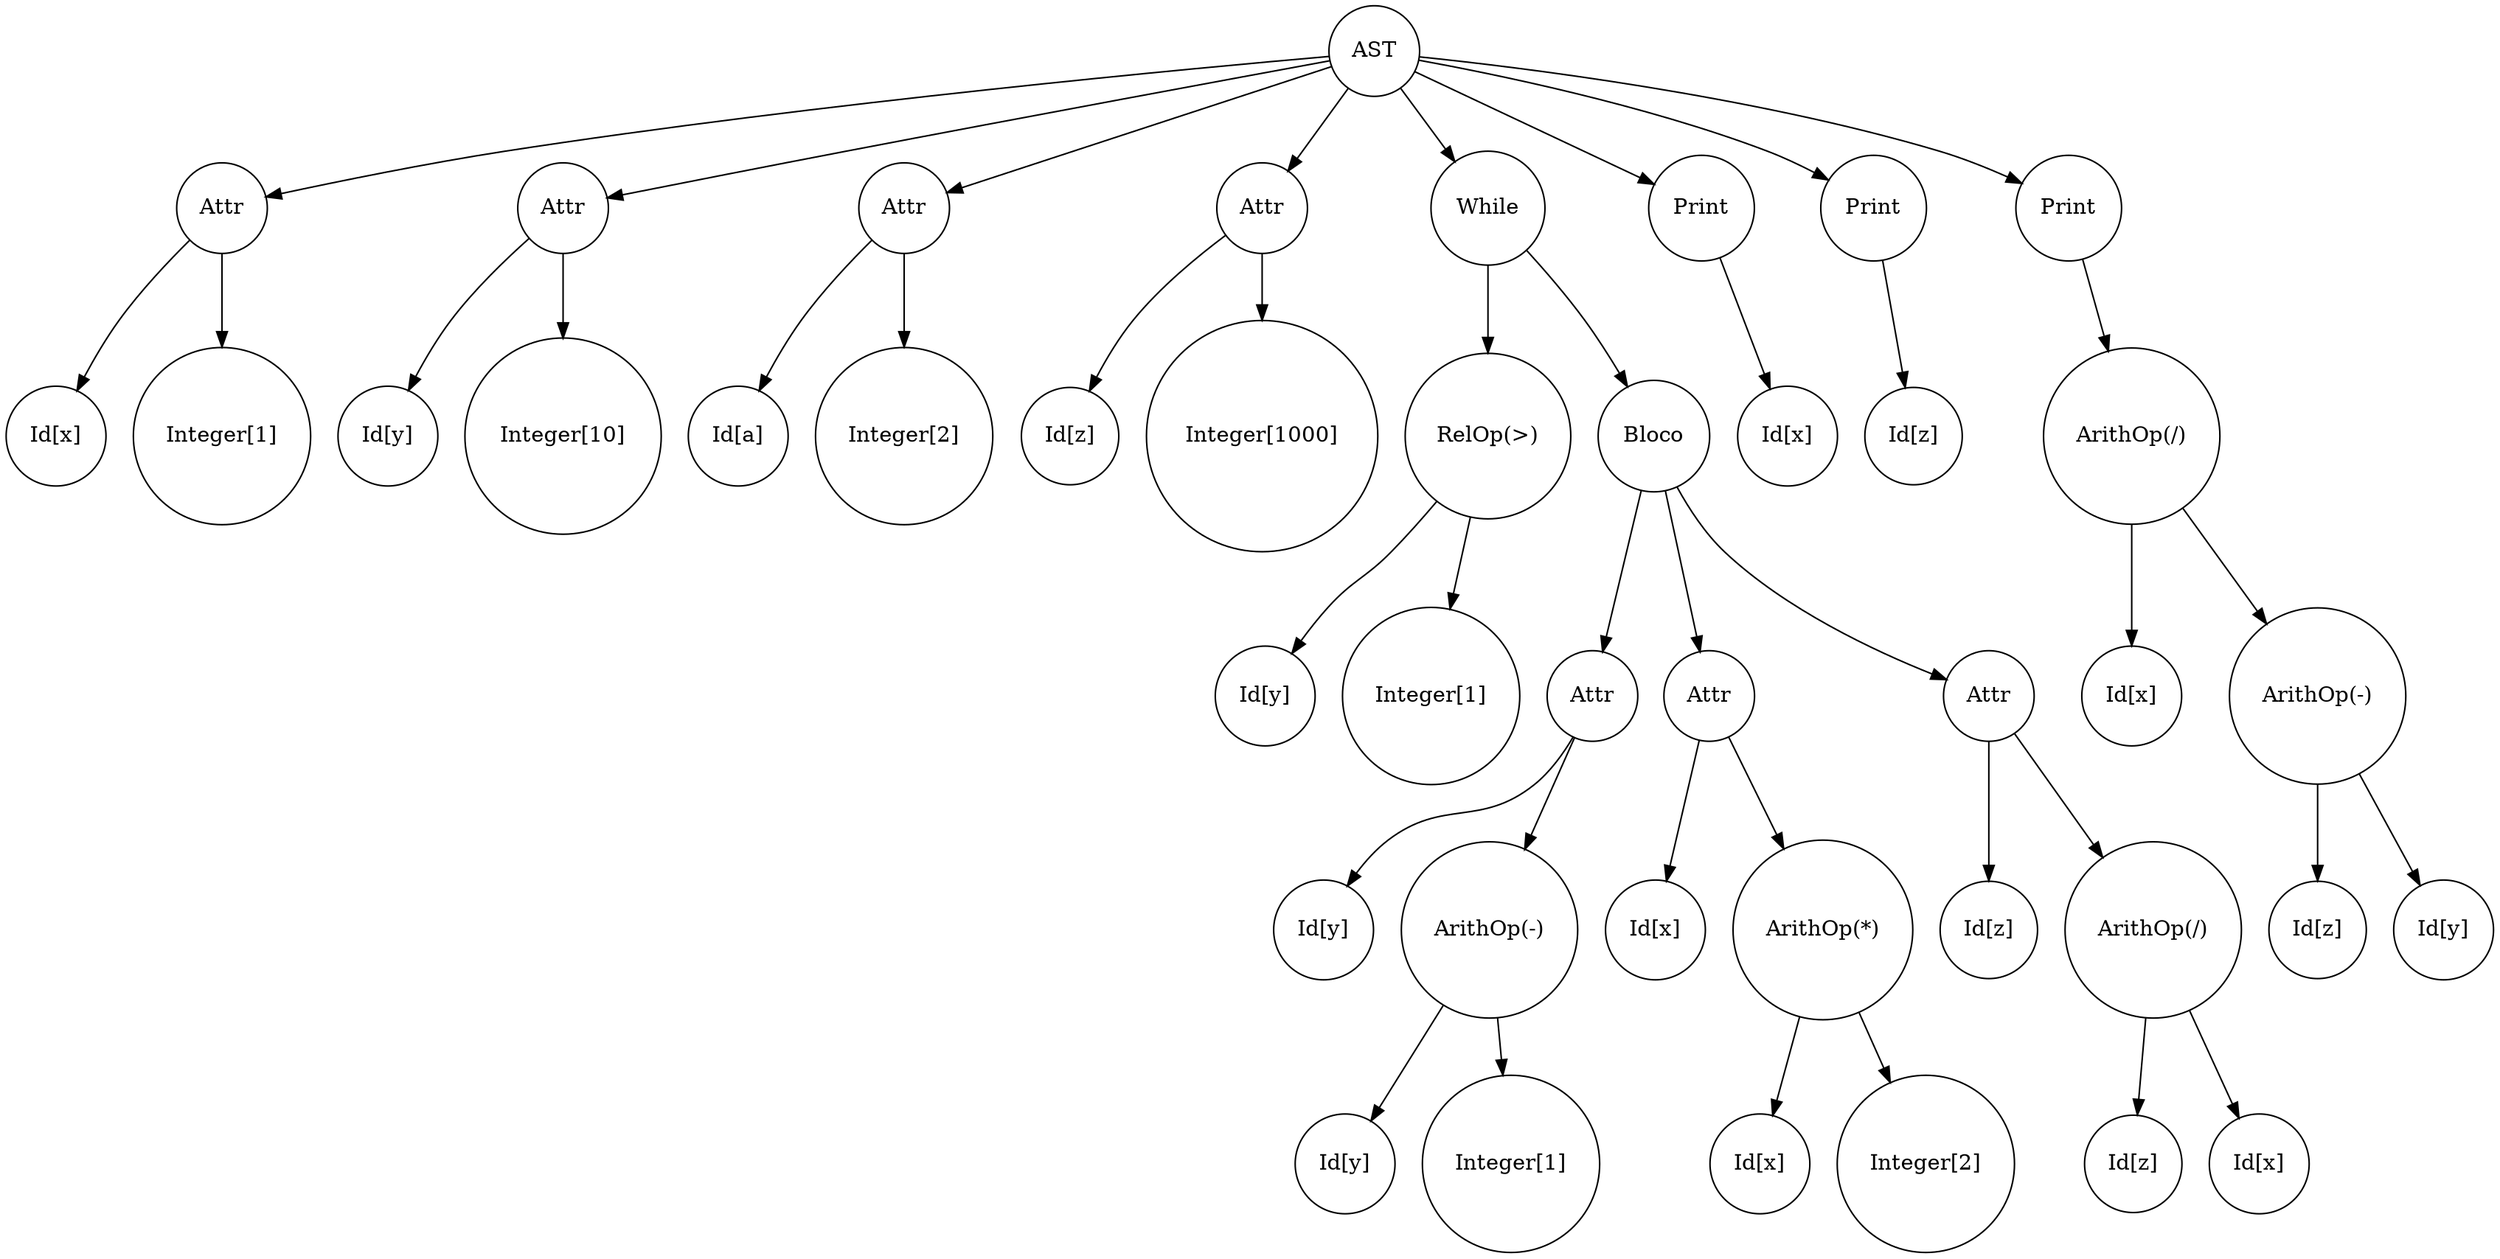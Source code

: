 digraph AST { 
AST01[shape=circle,label="AST"];
Attr12[shape=circle,label="Attr"];
Id23[shape=circle,label="Id[x]"];
Attr12 -> Id23;
Num24[shape=circle,label="Integer[1]"];
Attr12 -> Num24;
AST01 -> Attr12;
Attr15[shape=circle,label="Attr"];
Id26[shape=circle,label="Id[y]"];
Attr15 -> Id26;
Num27[shape=circle,label="Integer[10]"];
Attr15 -> Num27;
AST01 -> Attr15;
Attr18[shape=circle,label="Attr"];
Id29[shape=circle,label="Id[a]"];
Attr18 -> Id29;
Num210[shape=circle,label="Integer[2]"];
Attr18 -> Num210;
AST01 -> Attr18;
Attr111[shape=circle,label="Attr"];
Id212[shape=circle,label="Id[z]"];
Attr111 -> Id212;
Num213[shape=circle,label="Integer[1000]"];
Attr111 -> Num213;
AST01 -> Attr111;
While114[shape=circle,label="While"];
RelOp215[shape=circle,label="RelOp(>)"];
Id316[shape=circle,label="Id[y]"];
RelOp215 -> Id316;
Num317[shape=circle,label="Integer[1]"];
RelOp215 -> Num317;
While114 -> RelOp215;
Bloco218[shape=circle,label="Bloco"];
Attr319[shape=circle,label="Attr"];
Id420[shape=circle,label="Id[y]"];
Attr319 -> Id420;
ArithOp421[shape=circle,label="ArithOp(-)"];
Id522[shape=circle,label="Id[y]"];
ArithOp421 -> Id522;
Num523[shape=circle,label="Integer[1]"];
ArithOp421 -> Num523;
Attr319 -> ArithOp421;
Bloco218 -> Attr319;
Attr324[shape=circle,label="Attr"];
Id425[shape=circle,label="Id[x]"];
Attr324 -> Id425;
ArithOp426[shape=circle,label="ArithOp(*)"];
Id527[shape=circle,label="Id[x]"];
ArithOp426 -> Id527;
Num528[shape=circle,label="Integer[2]"];
ArithOp426 -> Num528;
Attr324 -> ArithOp426;
Bloco218 -> Attr324;
Attr329[shape=circle,label="Attr"];
Id430[shape=circle,label="Id[z]"];
Attr329 -> Id430;
ArithOp431[shape=circle,label="ArithOp(/)"];
Id532[shape=circle,label="Id[z]"];
ArithOp431 -> Id532;
Id533[shape=circle,label="Id[x]"];
ArithOp431 -> Id533;
Attr329 -> ArithOp431;
Bloco218 -> Attr329;
While114 -> Bloco218;
AST01 -> While114;
Print134[shape=circle,label="Print"];
Id235[shape=circle,label="Id[x]"];
Print134 -> Id235;
AST01 -> Print134;
Print136[shape=circle,label="Print"];
Id237[shape=circle,label="Id[z]"];
Print136 -> Id237;
AST01 -> Print136;
Print138[shape=circle,label="Print"];
ArithOp239[shape=circle,label="ArithOp(/)"];
Id340[shape=circle,label="Id[x]"];
ArithOp239 -> Id340;
ArithOp341[shape=circle,label="ArithOp(-)"];
Id442[shape=circle,label="Id[z]"];
ArithOp341 -> Id442;
Id443[shape=circle,label="Id[y]"];
ArithOp341 -> Id443;
ArithOp239 -> ArithOp341;
Print138 -> ArithOp239;
AST01 -> Print138;
}

